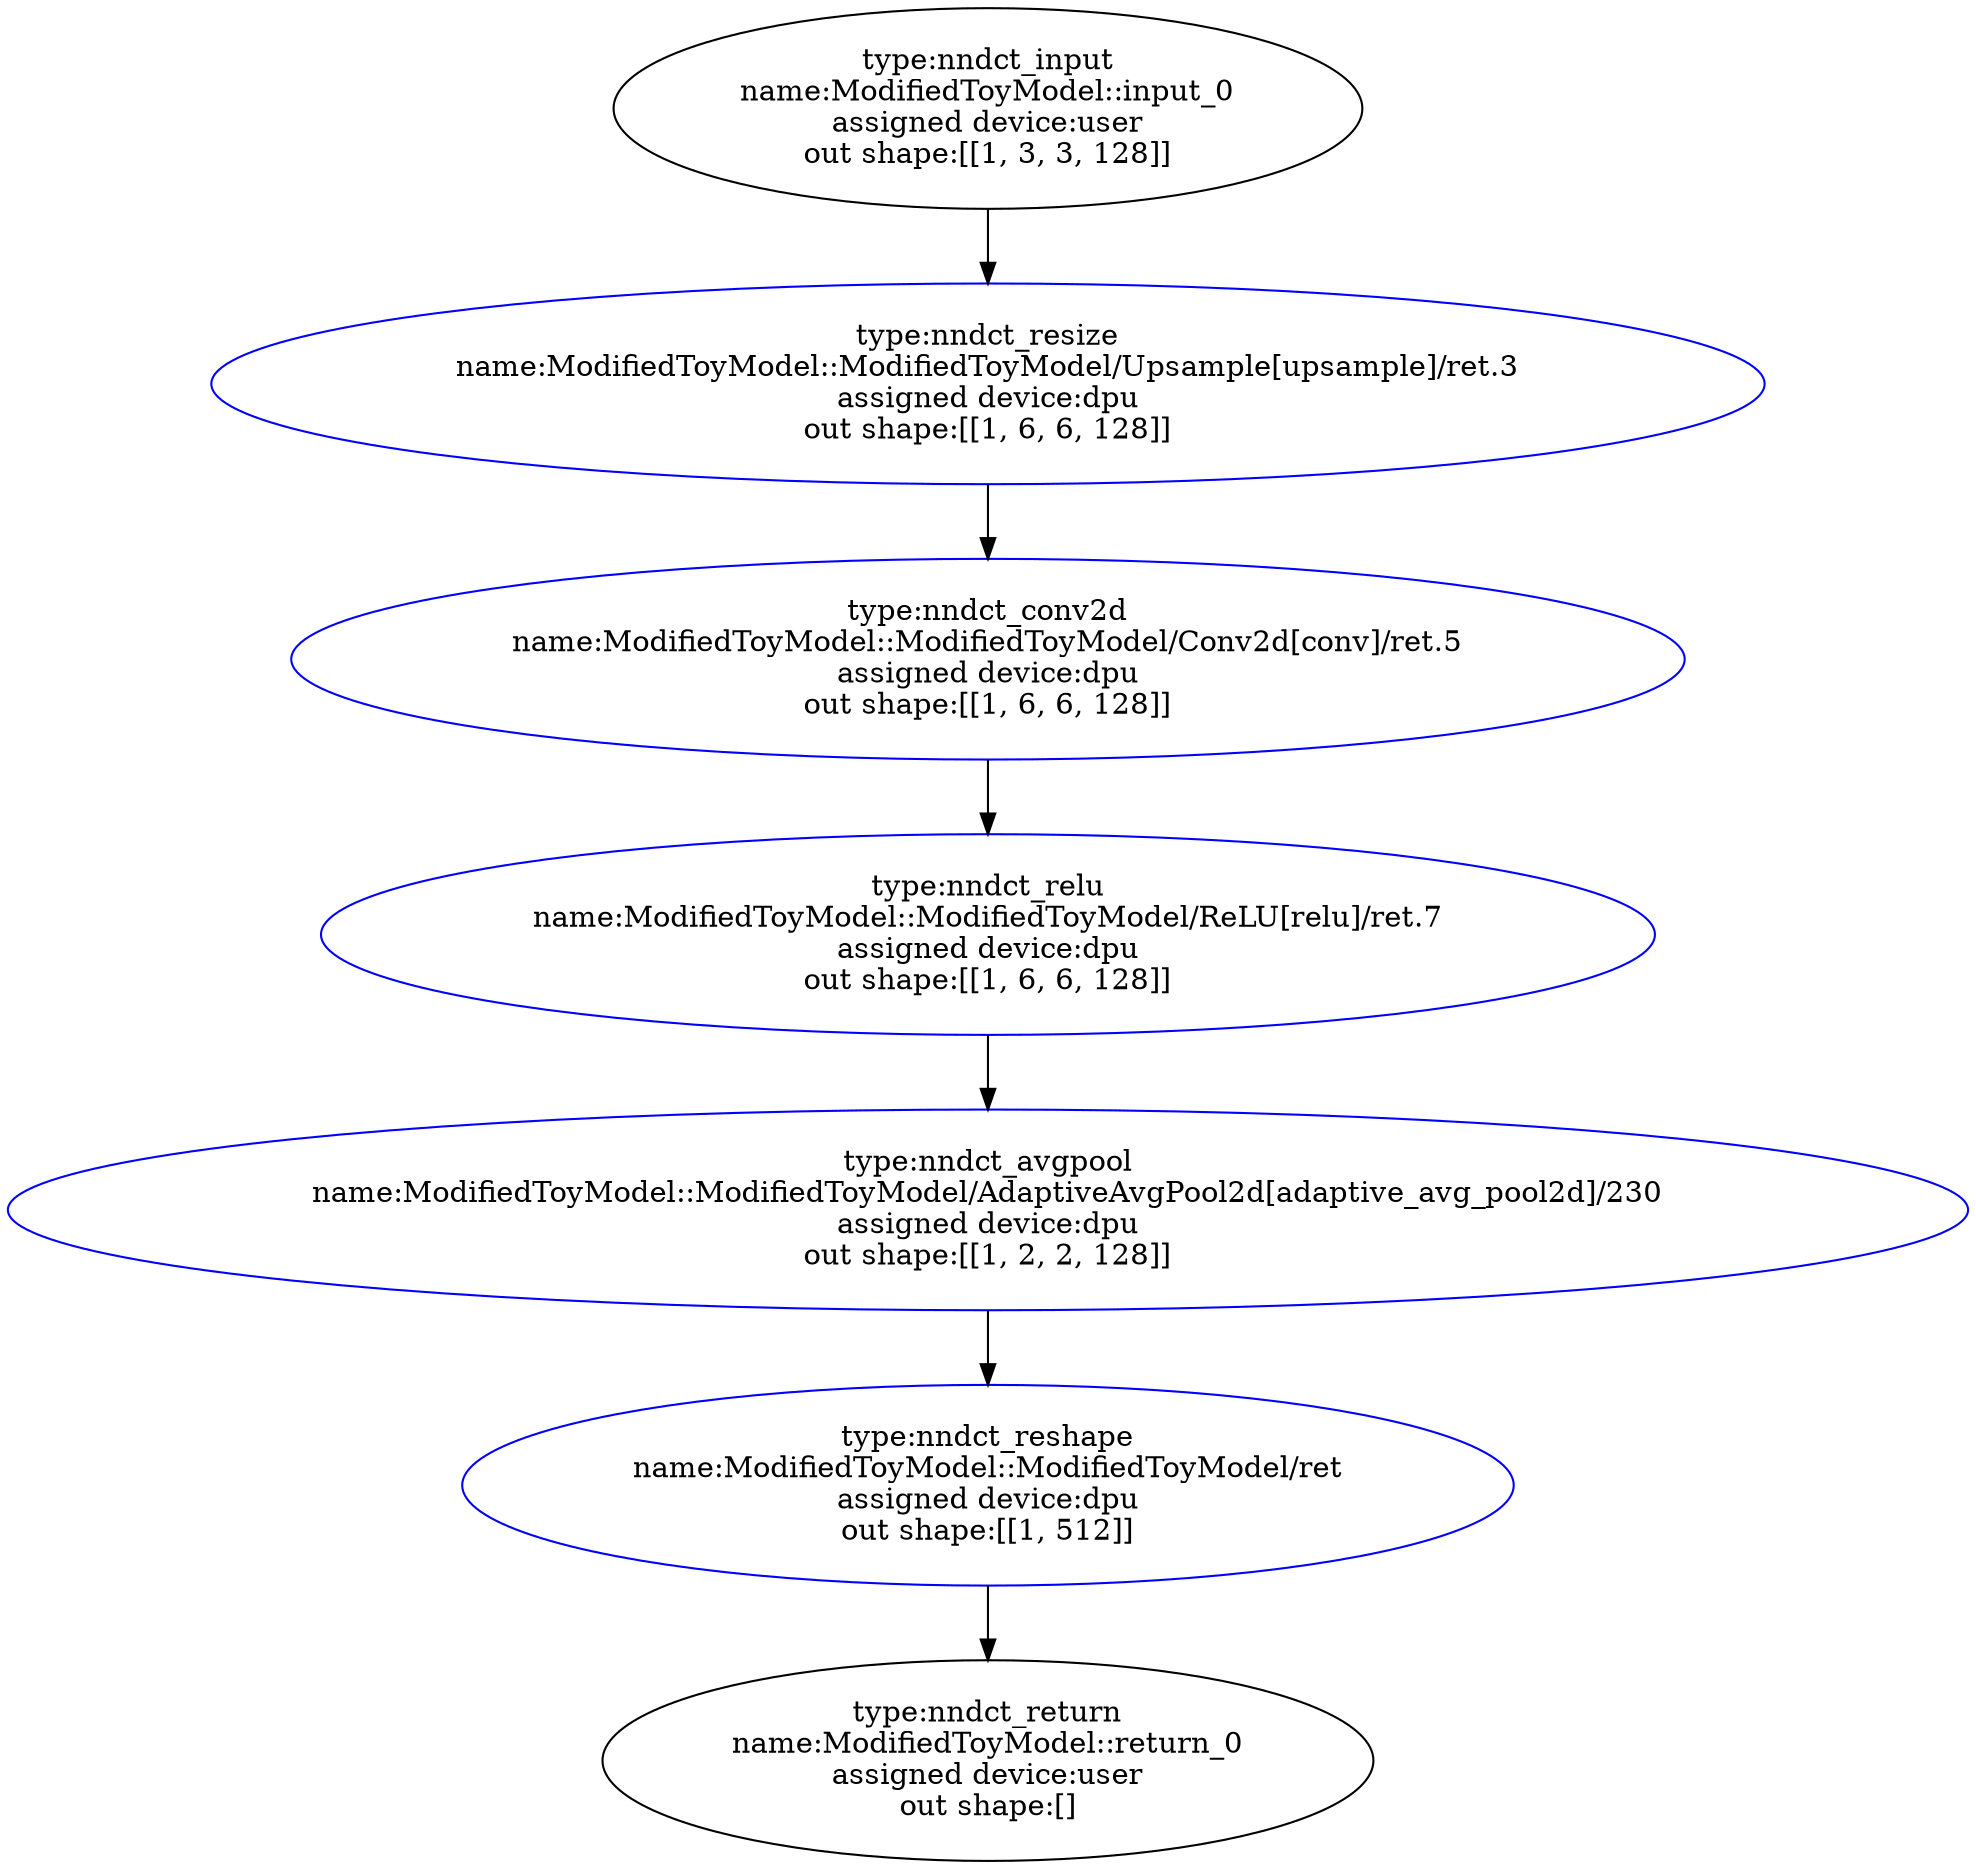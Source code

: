 digraph ModifiedToyModel {
	input_0 [label="type:nndct_input
name:ModifiedToyModel::input_0
assigned device:user
out shape:[[1, 3, 3, 128]]" color=black]
	"ModifiedToyModel/Upsample[upsample]/ret.3" [label="type:nndct_resize
name:ModifiedToyModel::ModifiedToyModel/Upsample[upsample]/ret.3
assigned device:dpu
out shape:[[1, 6, 6, 128]]" color=blue]
	"ModifiedToyModel/Conv2d[conv]/ret.5" [label="type:nndct_conv2d
name:ModifiedToyModel::ModifiedToyModel/Conv2d[conv]/ret.5
assigned device:dpu
out shape:[[1, 6, 6, 128]]" color=blue]
	"ModifiedToyModel/ReLU[relu]/ret.7" [label="type:nndct_relu
name:ModifiedToyModel::ModifiedToyModel/ReLU[relu]/ret.7
assigned device:dpu
out shape:[[1, 6, 6, 128]]" color=blue]
	"ModifiedToyModel/AdaptiveAvgPool2d[adaptive_avg_pool2d]/230" [label="type:nndct_avgpool
name:ModifiedToyModel::ModifiedToyModel/AdaptiveAvgPool2d[adaptive_avg_pool2d]/230
assigned device:dpu
out shape:[[1, 2, 2, 128]]" color=blue]
	"ModifiedToyModel/ret" [label="type:nndct_reshape
name:ModifiedToyModel::ModifiedToyModel/ret
assigned device:dpu
out shape:[[1, 512]]" color=blue]
	return_0 [label="type:nndct_return
name:ModifiedToyModel::return_0
assigned device:user
out shape:[]" color=black]
	input_0 -> "ModifiedToyModel/Upsample[upsample]/ret.3"
	"ModifiedToyModel/Upsample[upsample]/ret.3" -> "ModifiedToyModel/Conv2d[conv]/ret.5"
	"ModifiedToyModel/Conv2d[conv]/ret.5" -> "ModifiedToyModel/ReLU[relu]/ret.7"
	"ModifiedToyModel/ReLU[relu]/ret.7" -> "ModifiedToyModel/AdaptiveAvgPool2d[adaptive_avg_pool2d]/230"
	"ModifiedToyModel/AdaptiveAvgPool2d[adaptive_avg_pool2d]/230" -> "ModifiedToyModel/ret"
	"ModifiedToyModel/ret" -> return_0
}
